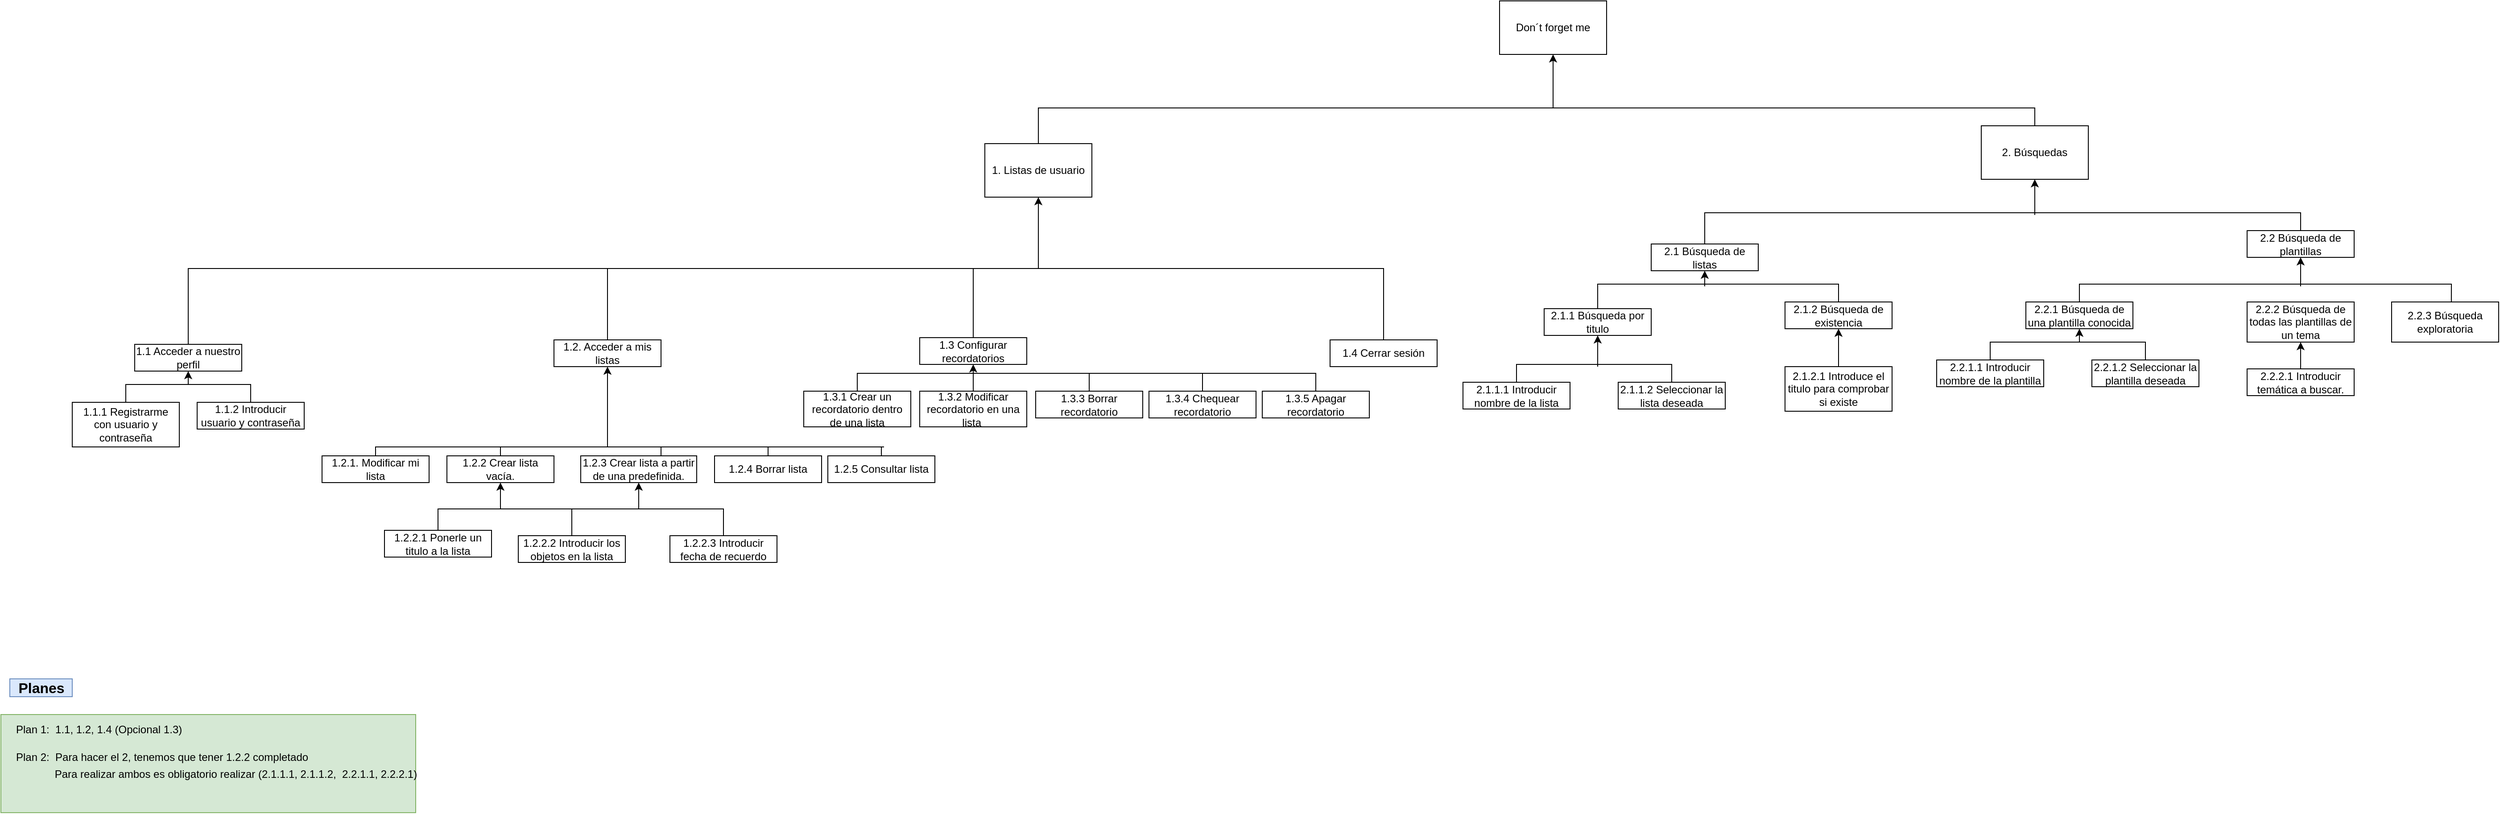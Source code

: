 <mxfile version="12.3.2" type="google" pages="1"><diagram id="14A-kNPYV1rRkG8qgaqs" name="Page-1"><mxGraphModel dx="2200" dy="806" grid="1" gridSize="10" guides="1" tooltips="1" connect="1" arrows="1" fold="1" page="1" pageScale="1" pageWidth="827" pageHeight="1169" math="0" shadow="0"><root><mxCell id="0"/><mxCell id="1" parent="0"/><mxCell id="QQPX3W4mT2ncjKdIq74_-2" style="edgeStyle=orthogonalEdgeStyle;rounded=0;orthogonalLoop=1;jettySize=auto;html=1;exitX=0.5;exitY=1;exitDx=0;exitDy=0;endArrow=none;endFill=0;startArrow=classic;startFill=1;" edge="1" parent="1" source="WMDUkZw4CQiu4VfVTKEw-1"><mxGeometry relative="1" as="geometry"><mxPoint x="990" y="200" as="targetPoint"/></mxGeometry></mxCell><mxCell id="WMDUkZw4CQiu4VfVTKEw-1" value="Don´t forget me" style="rounded=0;whiteSpace=wrap;html=1;" parent="1" vertex="1"><mxGeometry x="930" y="80" width="120" height="60" as="geometry"/></mxCell><mxCell id="QQPX3W4mT2ncjKdIq74_-1" style="edgeStyle=orthogonalEdgeStyle;rounded=0;orthogonalLoop=1;jettySize=auto;html=1;exitX=0.5;exitY=0;exitDx=0;exitDy=0;entryX=0.5;entryY=0;entryDx=0;entryDy=0;endArrow=none;endFill=0;" edge="1" parent="1" source="WMDUkZw4CQiu4VfVTKEw-3" target="WMDUkZw4CQiu4VfVTKEw-4"><mxGeometry relative="1" as="geometry"/></mxCell><mxCell id="QQPX3W4mT2ncjKdIq74_-15" style="edgeStyle=orthogonalEdgeStyle;rounded=0;orthogonalLoop=1;jettySize=auto;html=1;exitX=0.5;exitY=1;exitDx=0;exitDy=0;startArrow=classic;startFill=1;endArrow=none;endFill=0;" edge="1" parent="1" source="WMDUkZw4CQiu4VfVTKEw-3"><mxGeometry relative="1" as="geometry"><mxPoint x="413" y="380" as="targetPoint"/></mxGeometry></mxCell><mxCell id="WMDUkZw4CQiu4VfVTKEw-3" value="1. Listas de usuario" style="rounded=0;whiteSpace=wrap;html=1;" parent="1" vertex="1"><mxGeometry x="353" y="240" width="120" height="60" as="geometry"/></mxCell><mxCell id="x5DgDfX-iOyXK_Dn2rTT-69" style="edgeStyle=orthogonalEdgeStyle;rounded=0;orthogonalLoop=1;jettySize=auto;html=1;exitX=0.5;exitY=1;exitDx=0;exitDy=0;startArrow=classic;startFill=1;endArrow=none;endFill=0;" parent="1" source="WMDUkZw4CQiu4VfVTKEw-4" edge="1"><mxGeometry relative="1" as="geometry"><mxPoint x="1530" y="320" as="targetPoint"/></mxGeometry></mxCell><mxCell id="WMDUkZw4CQiu4VfVTKEw-4" value="2. Búsquedas" style="rounded=0;whiteSpace=wrap;html=1;" parent="1" vertex="1"><mxGeometry x="1470" y="220" width="120" height="60" as="geometry"/></mxCell><mxCell id="x5DgDfX-iOyXK_Dn2rTT-8" style="edgeStyle=orthogonalEdgeStyle;rounded=0;orthogonalLoop=1;jettySize=auto;html=1;exitX=0.5;exitY=1;exitDx=0;exitDy=0;endArrow=none;endFill=0;startArrow=classic;startFill=1;" parent="1" source="x5DgDfX-iOyXK_Dn2rTT-1" edge="1"><mxGeometry relative="1" as="geometry"><mxPoint x="-540" y="510" as="targetPoint"/></mxGeometry></mxCell><mxCell id="x5DgDfX-iOyXK_Dn2rTT-1" value="1.1 Acceder a nuestro perfil" style="rounded=0;whiteSpace=wrap;html=1;" parent="1" vertex="1"><mxGeometry x="-600" y="465" width="120" height="30" as="geometry"/></mxCell><mxCell id="x5DgDfX-iOyXK_Dn2rTT-7" style="edgeStyle=orthogonalEdgeStyle;rounded=0;orthogonalLoop=1;jettySize=auto;html=1;exitX=0.5;exitY=0;exitDx=0;exitDy=0;entryX=0.5;entryY=0;entryDx=0;entryDy=0;endArrow=none;endFill=0;" parent="1" source="x5DgDfX-iOyXK_Dn2rTT-3" target="x5DgDfX-iOyXK_Dn2rTT-6" edge="1"><mxGeometry relative="1" as="geometry"/></mxCell><mxCell id="x5DgDfX-iOyXK_Dn2rTT-3" value="1.1.1 Registrarme con usuario y contraseña" style="rounded=0;whiteSpace=wrap;html=1;" parent="1" vertex="1"><mxGeometry x="-670" y="530" width="120" height="50" as="geometry"/></mxCell><mxCell id="x5DgDfX-iOyXK_Dn2rTT-6" value="1.1.2 Introducir usuario y contraseña" style="rounded=0;whiteSpace=wrap;html=1;" parent="1" vertex="1"><mxGeometry x="-530" y="530" width="120" height="30" as="geometry"/></mxCell><mxCell id="x5DgDfX-iOyXK_Dn2rTT-20" style="edgeStyle=orthogonalEdgeStyle;rounded=0;orthogonalLoop=1;jettySize=auto;html=1;exitX=0.5;exitY=1;exitDx=0;exitDy=0;startArrow=classic;startFill=1;endArrow=none;endFill=0;" parent="1" source="x5DgDfX-iOyXK_Dn2rTT-10" edge="1"><mxGeometry relative="1" as="geometry"><mxPoint x="-70" y="580" as="targetPoint"/></mxGeometry></mxCell><mxCell id="QQPX3W4mT2ncjKdIq74_-12" style="edgeStyle=orthogonalEdgeStyle;rounded=0;orthogonalLoop=1;jettySize=auto;html=1;exitX=0.5;exitY=0;exitDx=0;exitDy=0;startArrow=none;startFill=0;endArrow=none;endFill=0;" edge="1" parent="1" source="x5DgDfX-iOyXK_Dn2rTT-10"><mxGeometry relative="1" as="geometry"><mxPoint x="-70" y="380" as="targetPoint"/></mxGeometry></mxCell><mxCell id="x5DgDfX-iOyXK_Dn2rTT-10" value="1.2. Acceder a mis listas" style="rounded=0;whiteSpace=wrap;html=1;" parent="1" vertex="1"><mxGeometry x="-130" y="460" width="120" height="30" as="geometry"/></mxCell><mxCell id="QQPX3W4mT2ncjKdIq74_-9" style="edgeStyle=orthogonalEdgeStyle;rounded=0;orthogonalLoop=1;jettySize=auto;html=1;exitX=0.5;exitY=1;exitDx=0;exitDy=0;startArrow=classic;startFill=1;endArrow=none;endFill=0;" edge="1" parent="1" source="x5DgDfX-iOyXK_Dn2rTT-11"><mxGeometry relative="1" as="geometry"><mxPoint x="340" y="497.5" as="targetPoint"/></mxGeometry></mxCell><mxCell id="QQPX3W4mT2ncjKdIq74_-13" style="edgeStyle=orthogonalEdgeStyle;rounded=0;orthogonalLoop=1;jettySize=auto;html=1;exitX=0.5;exitY=0;exitDx=0;exitDy=0;startArrow=none;startFill=0;endArrow=none;endFill=0;" edge="1" parent="1" source="x5DgDfX-iOyXK_Dn2rTT-11"><mxGeometry relative="1" as="geometry"><mxPoint x="340" y="380" as="targetPoint"/></mxGeometry></mxCell><mxCell id="x5DgDfX-iOyXK_Dn2rTT-11" value="1.3 Configurar recordatorios" style="rounded=0;whiteSpace=wrap;html=1;" parent="1" vertex="1"><mxGeometry x="280" y="457.5" width="120" height="30" as="geometry"/></mxCell><mxCell id="x5DgDfX-iOyXK_Dn2rTT-18" style="edgeStyle=orthogonalEdgeStyle;rounded=0;orthogonalLoop=1;jettySize=auto;html=1;exitX=0.5;exitY=0;exitDx=0;exitDy=0;startArrow=none;startFill=0;endArrow=none;endFill=0;" parent="1" edge="1"><mxGeometry relative="1" as="geometry"><mxPoint x="-330" y="590" as="sourcePoint"/><mxPoint x="240" y="580" as="targetPoint"/><Array as="points"><mxPoint x="-330" y="580"/><mxPoint x="-67" y="580"/></Array></mxGeometry></mxCell><mxCell id="x5DgDfX-iOyXK_Dn2rTT-15" value="1.2.1. Modificar mi lista" style="rounded=0;whiteSpace=wrap;html=1;" parent="1" vertex="1"><mxGeometry x="-390" y="590" width="120" height="30" as="geometry"/></mxCell><mxCell id="x5DgDfX-iOyXK_Dn2rTT-19" style="edgeStyle=orthogonalEdgeStyle;rounded=0;orthogonalLoop=1;jettySize=auto;html=1;exitX=0.5;exitY=0;exitDx=0;exitDy=0;startArrow=none;startFill=0;endArrow=none;endFill=0;" parent="1" source="x5DgDfX-iOyXK_Dn2rTT-16" edge="1"><mxGeometry relative="1" as="geometry"><mxPoint x="-190" y="580" as="targetPoint"/></mxGeometry></mxCell><mxCell id="U5knE40rAzDSH4ZYp0LK-8" style="edgeStyle=orthogonalEdgeStyle;rounded=0;orthogonalLoop=1;jettySize=auto;html=1;endArrow=none;endFill=0;startArrow=classic;startFill=1;" edge="1" parent="1" source="x5DgDfX-iOyXK_Dn2rTT-16"><mxGeometry relative="1" as="geometry"><mxPoint x="-190" y="650" as="targetPoint"/></mxGeometry></mxCell><mxCell id="x5DgDfX-iOyXK_Dn2rTT-16" value="1.2.2 Crear lista vacía." style="rounded=0;whiteSpace=wrap;html=1;" parent="1" vertex="1"><mxGeometry x="-250" y="590" width="120" height="30" as="geometry"/></mxCell><mxCell id="U5knE40rAzDSH4ZYp0LK-6" style="edgeStyle=orthogonalEdgeStyle;rounded=0;orthogonalLoop=1;jettySize=auto;html=1;endArrow=none;endFill=0;" edge="1" parent="1" source="x5DgDfX-iOyXK_Dn2rTT-17"><mxGeometry relative="1" as="geometry"><mxPoint x="110" y="580" as="targetPoint"/><Array as="points"><mxPoint x="110" y="580"/><mxPoint x="110" y="580"/></Array></mxGeometry></mxCell><mxCell id="x5DgDfX-iOyXK_Dn2rTT-17" value="1.2.4 Borrar lista" style="rounded=0;whiteSpace=wrap;html=1;" parent="1" vertex="1"><mxGeometry x="50" y="590" width="120" height="30" as="geometry"/></mxCell><mxCell id="QQPX3W4mT2ncjKdIq74_-5" style="edgeStyle=orthogonalEdgeStyle;rounded=0;orthogonalLoop=1;jettySize=auto;html=1;exitX=0.5;exitY=0;exitDx=0;exitDy=0;entryX=0.5;entryY=0;entryDx=0;entryDy=0;startArrow=none;startFill=0;endArrow=none;endFill=0;" edge="1" parent="1" source="x5DgDfX-iOyXK_Dn2rTT-22" target="QQPX3W4mT2ncjKdIq74_-4"><mxGeometry relative="1" as="geometry"/></mxCell><mxCell id="x5DgDfX-iOyXK_Dn2rTT-22" value="1.3.1 Crear un recordatorio dentro de una lista" style="rounded=0;whiteSpace=wrap;html=1;" parent="1" vertex="1"><mxGeometry x="150" y="517.5" width="120" height="40" as="geometry"/></mxCell><mxCell id="QQPX3W4mT2ncjKdIq74_-8" style="edgeStyle=orthogonalEdgeStyle;rounded=0;orthogonalLoop=1;jettySize=auto;html=1;exitX=0.5;exitY=0;exitDx=0;exitDy=0;startArrow=none;startFill=0;endArrow=none;endFill=0;" edge="1" parent="1" source="x5DgDfX-iOyXK_Dn2rTT-23"><mxGeometry relative="1" as="geometry"><mxPoint x="340" y="497.5" as="targetPoint"/></mxGeometry></mxCell><mxCell id="x5DgDfX-iOyXK_Dn2rTT-23" value="1.3.2 Modificar recordatorio en una lista&amp;nbsp;" style="rounded=0;whiteSpace=wrap;html=1;" parent="1" vertex="1"><mxGeometry x="280" y="517.5" width="120" height="40" as="geometry"/></mxCell><mxCell id="QQPX3W4mT2ncjKdIq74_-7" style="edgeStyle=orthogonalEdgeStyle;rounded=0;orthogonalLoop=1;jettySize=auto;html=1;exitX=0.5;exitY=0;exitDx=0;exitDy=0;startArrow=none;startFill=0;endArrow=none;endFill=0;" edge="1" parent="1" source="x5DgDfX-iOyXK_Dn2rTT-26"><mxGeometry relative="1" as="geometry"><mxPoint x="470" y="497.5" as="targetPoint"/></mxGeometry></mxCell><mxCell id="x5DgDfX-iOyXK_Dn2rTT-26" value="1.3.3 Borrar recordatorio" style="rounded=0;whiteSpace=wrap;html=1;" parent="1" vertex="1"><mxGeometry x="410" y="517.5" width="120" height="30" as="geometry"/></mxCell><mxCell id="QQPX3W4mT2ncjKdIq74_-11" style="edgeStyle=orthogonalEdgeStyle;rounded=0;orthogonalLoop=1;jettySize=auto;html=1;exitX=0.5;exitY=0;exitDx=0;exitDy=0;entryX=0.5;entryY=0;entryDx=0;entryDy=0;startArrow=none;startFill=0;endArrow=none;endFill=0;" edge="1" parent="1" source="x5DgDfX-iOyXK_Dn2rTT-31" target="x5DgDfX-iOyXK_Dn2rTT-1"><mxGeometry relative="1" as="geometry"><Array as="points"><mxPoint x="800" y="380"/><mxPoint x="-540" y="380"/></Array></mxGeometry></mxCell><mxCell id="x5DgDfX-iOyXK_Dn2rTT-31" value="1.4 Cerrar sesión" style="rounded=0;whiteSpace=wrap;html=1;" parent="1" vertex="1"><mxGeometry x="740" y="460" width="120" height="30" as="geometry"/></mxCell><mxCell id="U5knE40rAzDSH4ZYp0LK-5" style="edgeStyle=orthogonalEdgeStyle;rounded=0;orthogonalLoop=1;jettySize=auto;html=1;endArrow=none;endFill=0;" edge="1" parent="1" source="x5DgDfX-iOyXK_Dn2rTT-35"><mxGeometry relative="1" as="geometry"><mxPoint x="237" y="580" as="targetPoint"/><Array as="points"><mxPoint x="237" y="580"/><mxPoint x="237" y="580"/></Array></mxGeometry></mxCell><mxCell id="x5DgDfX-iOyXK_Dn2rTT-35" value="1.2.5 Consultar lista" style="rounded=0;whiteSpace=wrap;html=1;" parent="1" vertex="1"><mxGeometry x="177" y="590" width="120" height="30" as="geometry"/></mxCell><mxCell id="x5DgDfX-iOyXK_Dn2rTT-68" style="edgeStyle=orthogonalEdgeStyle;rounded=0;orthogonalLoop=1;jettySize=auto;html=1;exitX=0.5;exitY=0;exitDx=0;exitDy=0;entryX=0.5;entryY=0;entryDx=0;entryDy=0;startArrow=none;startFill=0;endArrow=none;endFill=0;" parent="1" source="x5DgDfX-iOyXK_Dn2rTT-41" target="x5DgDfX-iOyXK_Dn2rTT-42" edge="1"><mxGeometry relative="1" as="geometry"/></mxCell><mxCell id="x5DgDfX-iOyXK_Dn2rTT-70" style="edgeStyle=orthogonalEdgeStyle;rounded=0;orthogonalLoop=1;jettySize=auto;html=1;exitX=0.5;exitY=1;exitDx=0;exitDy=0;startArrow=classic;startFill=1;endArrow=none;endFill=0;" parent="1" source="x5DgDfX-iOyXK_Dn2rTT-41" edge="1"><mxGeometry relative="1" as="geometry"><mxPoint x="1160" y="400" as="targetPoint"/></mxGeometry></mxCell><mxCell id="x5DgDfX-iOyXK_Dn2rTT-41" value="2.1 Búsqueda de listas" style="rounded=0;whiteSpace=wrap;html=1;" parent="1" vertex="1"><mxGeometry x="1100" y="352.5" width="120" height="30" as="geometry"/></mxCell><mxCell id="x5DgDfX-iOyXK_Dn2rTT-54" style="edgeStyle=orthogonalEdgeStyle;rounded=0;orthogonalLoop=1;jettySize=auto;html=1;exitX=0.5;exitY=1;exitDx=0;exitDy=0;startArrow=classic;startFill=1;endArrow=none;endFill=0;" parent="1" source="x5DgDfX-iOyXK_Dn2rTT-42" edge="1"><mxGeometry relative="1" as="geometry"><mxPoint x="1828" y="400" as="targetPoint"/></mxGeometry></mxCell><mxCell id="x5DgDfX-iOyXK_Dn2rTT-42" value="2.2 Búsqueda de plantillas" style="rounded=0;whiteSpace=wrap;html=1;" parent="1" vertex="1"><mxGeometry x="1768" y="337.5" width="120" height="30" as="geometry"/></mxCell><mxCell id="x5DgDfX-iOyXK_Dn2rTT-50" style="edgeStyle=orthogonalEdgeStyle;rounded=0;orthogonalLoop=1;jettySize=auto;html=1;exitX=0.5;exitY=0;exitDx=0;exitDy=0;entryX=0.558;entryY=0;entryDx=0;entryDy=0;entryPerimeter=0;startArrow=none;startFill=0;endArrow=none;endFill=0;" parent="1" source="x5DgDfX-iOyXK_Dn2rTT-44" target="x5DgDfX-iOyXK_Dn2rTT-49" edge="1"><mxGeometry relative="1" as="geometry"/></mxCell><mxCell id="x5DgDfX-iOyXK_Dn2rTT-52" style="edgeStyle=orthogonalEdgeStyle;rounded=0;orthogonalLoop=1;jettySize=auto;html=1;exitX=0.5;exitY=1;exitDx=0;exitDy=0;startArrow=classic;startFill=1;endArrow=none;endFill=0;" parent="1" source="x5DgDfX-iOyXK_Dn2rTT-44" edge="1"><mxGeometry relative="1" as="geometry"><mxPoint x="1580" y="462.5" as="targetPoint"/></mxGeometry></mxCell><mxCell id="x5DgDfX-iOyXK_Dn2rTT-44" value="2.2.1 Búsqueda de una plantilla conocida" style="rounded=0;whiteSpace=wrap;html=1;" parent="1" vertex="1"><mxGeometry x="1520" y="417.5" width="120" height="30" as="geometry"/></mxCell><mxCell id="x5DgDfX-iOyXK_Dn2rTT-51" style="edgeStyle=orthogonalEdgeStyle;rounded=0;orthogonalLoop=1;jettySize=auto;html=1;exitX=0.5;exitY=0;exitDx=0;exitDy=0;entryX=0.5;entryY=0;entryDx=0;entryDy=0;startArrow=none;startFill=0;endArrow=none;endFill=0;" parent="1" source="x5DgDfX-iOyXK_Dn2rTT-45" target="x5DgDfX-iOyXK_Dn2rTT-46" edge="1"><mxGeometry relative="1" as="geometry"/></mxCell><mxCell id="x5DgDfX-iOyXK_Dn2rTT-45" value="2.2.1.1 Introducir nombre de la plantilla" style="rounded=0;whiteSpace=wrap;html=1;" parent="1" vertex="1"><mxGeometry x="1420" y="482.5" width="120" height="30" as="geometry"/></mxCell><mxCell id="x5DgDfX-iOyXK_Dn2rTT-46" value="2.2.1.2 Seleccionar la plantilla deseada" style="rounded=0;whiteSpace=wrap;html=1;" parent="1" vertex="1"><mxGeometry x="1594" y="482.5" width="120" height="30" as="geometry"/></mxCell><mxCell id="x5DgDfX-iOyXK_Dn2rTT-53" style="edgeStyle=orthogonalEdgeStyle;rounded=0;orthogonalLoop=1;jettySize=auto;html=1;exitX=0.5;exitY=1;exitDx=0;exitDy=0;startArrow=classic;startFill=1;endArrow=none;endFill=0;" parent="1" source="x5DgDfX-iOyXK_Dn2rTT-47" target="x5DgDfX-iOyXK_Dn2rTT-48" edge="1"><mxGeometry relative="1" as="geometry"/></mxCell><mxCell id="x5DgDfX-iOyXK_Dn2rTT-47" value="2.2.2 Búsqueda de todas las plantillas de un tema" style="rounded=0;whiteSpace=wrap;html=1;" parent="1" vertex="1"><mxGeometry x="1768" y="417.5" width="120" height="45" as="geometry"/></mxCell><mxCell id="x5DgDfX-iOyXK_Dn2rTT-48" value="2.2.2.1 Introducir temática a buscar." style="rounded=0;whiteSpace=wrap;html=1;" parent="1" vertex="1"><mxGeometry x="1768" y="492.5" width="120" height="30" as="geometry"/></mxCell><mxCell id="x5DgDfX-iOyXK_Dn2rTT-49" value="2.2.3 Búsqueda exploratoria" style="rounded=0;whiteSpace=wrap;html=1;" parent="1" vertex="1"><mxGeometry x="1930" y="417.5" width="120" height="45" as="geometry"/></mxCell><mxCell id="x5DgDfX-iOyXK_Dn2rTT-63" style="edgeStyle=orthogonalEdgeStyle;rounded=0;orthogonalLoop=1;jettySize=auto;html=1;exitX=0.5;exitY=1;exitDx=0;exitDy=0;startArrow=classic;startFill=1;endArrow=none;endFill=0;" parent="1" source="x5DgDfX-iOyXK_Dn2rTT-57" edge="1"><mxGeometry relative="1" as="geometry"><mxPoint x="1040" y="490" as="targetPoint"/></mxGeometry></mxCell><mxCell id="x5DgDfX-iOyXK_Dn2rTT-66" style="edgeStyle=orthogonalEdgeStyle;rounded=0;orthogonalLoop=1;jettySize=auto;html=1;exitX=0.5;exitY=0;exitDx=0;exitDy=0;entryX=0.5;entryY=0;entryDx=0;entryDy=0;startArrow=none;startFill=0;endArrow=none;endFill=0;" parent="1" source="x5DgDfX-iOyXK_Dn2rTT-57" target="x5DgDfX-iOyXK_Dn2rTT-59" edge="1"><mxGeometry relative="1" as="geometry"/></mxCell><mxCell id="x5DgDfX-iOyXK_Dn2rTT-57" value="2.1.1 Búsqueda por titulo" style="rounded=0;whiteSpace=wrap;html=1;" parent="1" vertex="1"><mxGeometry x="980" y="425" width="120" height="30" as="geometry"/></mxCell><mxCell id="x5DgDfX-iOyXK_Dn2rTT-65" style="edgeStyle=orthogonalEdgeStyle;rounded=0;orthogonalLoop=1;jettySize=auto;html=1;exitX=0.5;exitY=1;exitDx=0;exitDy=0;startArrow=classic;startFill=1;endArrow=none;endFill=0;" parent="1" source="x5DgDfX-iOyXK_Dn2rTT-59" target="x5DgDfX-iOyXK_Dn2rTT-64" edge="1"><mxGeometry relative="1" as="geometry"/></mxCell><mxCell id="x5DgDfX-iOyXK_Dn2rTT-59" value="2.1.2 Búsqueda de existencia" style="rounded=0;whiteSpace=wrap;html=1;" parent="1" vertex="1"><mxGeometry x="1250" y="417.5" width="120" height="30" as="geometry"/></mxCell><mxCell id="x5DgDfX-iOyXK_Dn2rTT-60" style="edgeStyle=orthogonalEdgeStyle;rounded=0;orthogonalLoop=1;jettySize=auto;html=1;exitX=0.5;exitY=0;exitDx=0;exitDy=0;entryX=0.5;entryY=0;entryDx=0;entryDy=0;startArrow=none;startFill=0;endArrow=none;endFill=0;" parent="1" source="x5DgDfX-iOyXK_Dn2rTT-61" target="x5DgDfX-iOyXK_Dn2rTT-62" edge="1"><mxGeometry relative="1" as="geometry"/></mxCell><mxCell id="x5DgDfX-iOyXK_Dn2rTT-61" value="2.1.1.1 Introducir nombre de la lista" style="rounded=0;whiteSpace=wrap;html=1;" parent="1" vertex="1"><mxGeometry x="889" y="507.5" width="120" height="30" as="geometry"/></mxCell><mxCell id="x5DgDfX-iOyXK_Dn2rTT-62" value="2.1.1.2 Seleccionar la lista deseada" style="rounded=0;whiteSpace=wrap;html=1;" parent="1" vertex="1"><mxGeometry x="1063" y="507.5" width="120" height="30" as="geometry"/></mxCell><mxCell id="x5DgDfX-iOyXK_Dn2rTT-64" value="2.1.2.1 Introduce el titulo para comprobar si existe" style="rounded=0;whiteSpace=wrap;html=1;" parent="1" vertex="1"><mxGeometry x="1250" y="490" width="120" height="50" as="geometry"/></mxCell><mxCell id="QQPX3W4mT2ncjKdIq74_-6" style="edgeStyle=orthogonalEdgeStyle;rounded=0;orthogonalLoop=1;jettySize=auto;html=1;exitX=0.5;exitY=0;exitDx=0;exitDy=0;startArrow=none;startFill=0;endArrow=none;endFill=0;" edge="1" parent="1" source="QQPX3W4mT2ncjKdIq74_-3"><mxGeometry relative="1" as="geometry"><mxPoint x="597" y="497.5" as="targetPoint"/></mxGeometry></mxCell><mxCell id="QQPX3W4mT2ncjKdIq74_-3" value="1.3.4 Chequear recordatorio" style="rounded=0;whiteSpace=wrap;html=1;" vertex="1" parent="1"><mxGeometry x="537" y="517.5" width="120" height="30" as="geometry"/></mxCell><mxCell id="QQPX3W4mT2ncjKdIq74_-4" value="1.3.5 Apagar recordatorio" style="rounded=0;whiteSpace=wrap;html=1;" vertex="1" parent="1"><mxGeometry x="664" y="517.5" width="120" height="30" as="geometry"/></mxCell><mxCell id="QQPX3W4mT2ncjKdIq74_-19" style="edgeStyle=orthogonalEdgeStyle;rounded=0;orthogonalLoop=1;jettySize=auto;html=1;exitX=0.5;exitY=0;exitDx=0;exitDy=0;entryX=0.5;entryY=0;entryDx=0;entryDy=0;startArrow=none;startFill=0;endArrow=none;endFill=0;" edge="1" parent="1" source="QQPX3W4mT2ncjKdIq74_-16" target="QQPX3W4mT2ncjKdIq74_-18"><mxGeometry relative="1" as="geometry"><Array as="points"><mxPoint x="-260" y="649.5"/><mxPoint x="60" y="649.5"/></Array></mxGeometry></mxCell><mxCell id="QQPX3W4mT2ncjKdIq74_-16" value="1.2.2.1 Ponerle un titulo a la lista" style="rounded=0;whiteSpace=wrap;html=1;" vertex="1" parent="1"><mxGeometry x="-320" y="673.5" width="120" height="30" as="geometry"/></mxCell><mxCell id="U5knE40rAzDSH4ZYp0LK-7" style="edgeStyle=orthogonalEdgeStyle;rounded=0;orthogonalLoop=1;jettySize=auto;html=1;endArrow=none;endFill=0;" edge="1" parent="1" source="QQPX3W4mT2ncjKdIq74_-17"><mxGeometry relative="1" as="geometry"><mxPoint x="-110" y="650" as="targetPoint"/></mxGeometry></mxCell><mxCell id="QQPX3W4mT2ncjKdIq74_-17" value="1.2.2.2 Introducir los objetos en la lista" style="rounded=0;whiteSpace=wrap;html=1;" vertex="1" parent="1"><mxGeometry x="-170" y="679.5" width="120" height="30" as="geometry"/></mxCell><mxCell id="QQPX3W4mT2ncjKdIq74_-18" value="1.2.2.3 Introducir fecha de recuerdo" style="rounded=0;whiteSpace=wrap;html=1;" vertex="1" parent="1"><mxGeometry y="679.5" width="120" height="30" as="geometry"/></mxCell><mxCell id="QQPX3W4mT2ncjKdIq74_-22" value="" style="rounded=0;whiteSpace=wrap;html=1;fontSize=16;fillColor=#d5e8d4;strokeColor=#82b366;" vertex="1" parent="1"><mxGeometry x="-750" y="880" width="465" height="110" as="geometry"/></mxCell><mxCell id="U5knE40rAzDSH4ZYp0LK-4" style="edgeStyle=orthogonalEdgeStyle;rounded=0;orthogonalLoop=1;jettySize=auto;html=1;endArrow=none;endFill=0;" edge="1" parent="1" source="U5knE40rAzDSH4ZYp0LK-1"><mxGeometry relative="1" as="geometry"><mxPoint x="-10" y="580" as="targetPoint"/><Array as="points"><mxPoint x="-10" y="580"/><mxPoint x="-10" y="580"/></Array></mxGeometry></mxCell><mxCell id="QQPX3W4mT2ncjKdIq74_-23" value="Planes" style="text;html=1;align=center;verticalAlign=middle;resizable=0;points=[];;autosize=1;fillColor=#dae8fc;strokeColor=#6c8ebf;fontStyle=1;fontSize=16;" vertex="1" parent="1"><mxGeometry x="-740" y="840" width="70" height="20" as="geometry"/></mxCell><mxCell id="U5knE40rAzDSH4ZYp0LK-9" style="edgeStyle=orthogonalEdgeStyle;rounded=0;orthogonalLoop=1;jettySize=auto;html=1;endArrow=none;endFill=0;startArrow=classic;startFill=1;" edge="1" parent="1" source="U5knE40rAzDSH4ZYp0LK-1"><mxGeometry relative="1" as="geometry"><mxPoint x="-35" y="650" as="targetPoint"/></mxGeometry></mxCell><mxCell id="U5knE40rAzDSH4ZYp0LK-1" value="1.2.3 Crear lista a partir de una predefinida." style="rounded=0;whiteSpace=wrap;html=1;" vertex="1" parent="1"><mxGeometry x="-100" y="590" width="130" height="30" as="geometry"/></mxCell><mxCell id="QQPX3W4mT2ncjKdIq74_-25" value="&lt;span style=&quot;font-size: 12px&quot;&gt;Plan 1:&amp;nbsp; 1.1, 1.2, 1.4 (Opcional 1.3)&amp;nbsp;&amp;nbsp;&lt;br&gt;&amp;nbsp; &amp;nbsp; &amp;nbsp; &amp;nbsp; &amp;nbsp; &amp;nbsp;&amp;nbsp;&lt;br&gt;&lt;/span&gt;" style="text;html=1;align=left;verticalAlign=middle;resizable=0;points=[];;autosize=1;fontSize=16;" vertex="1" parent="1"><mxGeometry x="-735" y="880" width="210" height="50" as="geometry"/></mxCell><mxCell id="QQPX3W4mT2ncjKdIq74_-26" value="&lt;span style=&quot;font-size: 12px&quot;&gt;Plan 2:&amp;nbsp; Para hacer el 2, tenemos que tener 1.2.2 completado&amp;nbsp;&lt;br&gt;&amp;nbsp; &amp;nbsp; &amp;nbsp; &amp;nbsp; &amp;nbsp; &amp;nbsp; &amp;nbsp;Para realizar ambos es obligatorio realizar (2.1.1.1, 2.1.1.2,&amp;nbsp; 2.2.1.1, 2.2.2.1)&lt;br&gt;&lt;br&gt;&lt;/span&gt;" style="text;html=1;align=left;verticalAlign=middle;resizable=0;points=[];;autosize=1;fontSize=16;" vertex="1" parent="1"><mxGeometry x="-735" y="910" width="470" height="70" as="geometry"/></mxCell></root></mxGraphModel></diagram></mxfile>